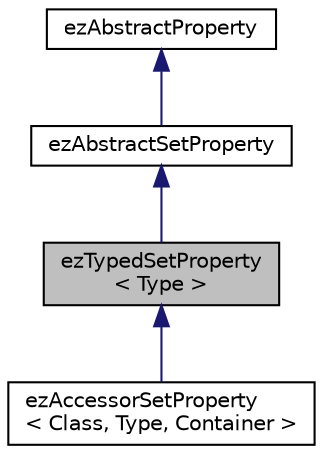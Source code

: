 digraph "ezTypedSetProperty&lt; Type &gt;"
{
 // LATEX_PDF_SIZE
  edge [fontname="Helvetica",fontsize="10",labelfontname="Helvetica",labelfontsize="10"];
  node [fontname="Helvetica",fontsize="10",shape=record];
  Node1 [label="ezTypedSetProperty\l\< Type \>",height=0.2,width=0.4,color="black", fillcolor="grey75", style="filled", fontcolor="black",tooltip="Do not cast into this class or any of its derived classes, use ezAbstractSetProperty instead."];
  Node2 -> Node1 [dir="back",color="midnightblue",fontsize="10",style="solid",fontname="Helvetica"];
  Node2 [label="ezAbstractSetProperty",height=0.2,width=0.4,color="black", fillcolor="white", style="filled",URL="$d9/dc6/classez_abstract_set_property.htm",tooltip="The base class for a property that represents a set of values."];
  Node3 -> Node2 [dir="back",color="midnightblue",fontsize="10",style="solid",fontname="Helvetica"];
  Node3 [label="ezAbstractProperty",height=0.2,width=0.4,color="black", fillcolor="white", style="filled",URL="$d6/d81/classez_abstract_property.htm",tooltip="This is the base interface for all properties in the reflection system. It provides enough informatio..."];
  Node1 -> Node4 [dir="back",color="midnightblue",fontsize="10",style="solid",fontname="Helvetica"];
  Node4 [label="ezAccessorSetProperty\l\< Class, Type, Container \>",height=0.2,width=0.4,color="black", fillcolor="white", style="filled",URL="$d0/d0a/classez_accessor_set_property.htm",tooltip=" "];
}
